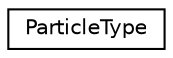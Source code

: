 digraph "Graphical Class Hierarchy"
{
  edge [fontname="Helvetica",fontsize="10",labelfontname="Helvetica",labelfontsize="10"];
  node [fontname="Helvetica",fontsize="10",shape=record];
  rankdir="LR";
  Node0 [label="ParticleType",height=0.2,width=0.4,color="black", fillcolor="white", style="filled",URL="$classParticleType.html"];
}
